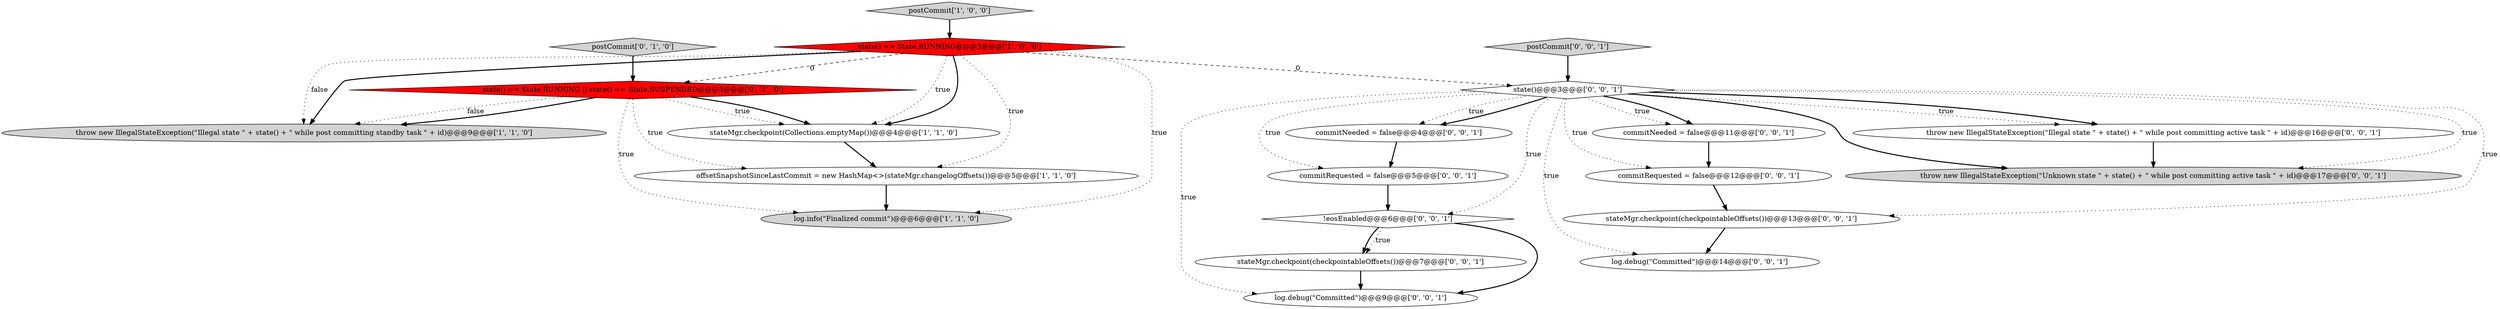 digraph {
5 [style = filled, label = "throw new IllegalStateException(\"Illegal state \" + state() + \" while post committing standby task \" + id)@@@9@@@['1', '1', '0']", fillcolor = lightgray, shape = ellipse image = "AAA0AAABBB1BBB"];
10 [style = filled, label = "commitRequested = false@@@12@@@['0', '0', '1']", fillcolor = white, shape = ellipse image = "AAA0AAABBB3BBB"];
3 [style = filled, label = "log.info(\"Finalized commit\")@@@6@@@['1', '1', '0']", fillcolor = lightgray, shape = ellipse image = "AAA0AAABBB1BBB"];
18 [style = filled, label = "log.debug(\"Committed\")@@@14@@@['0', '0', '1']", fillcolor = white, shape = ellipse image = "AAA0AAABBB3BBB"];
1 [style = filled, label = "offsetSnapshotSinceLastCommit = new HashMap<>(stateMgr.changelogOffsets())@@@5@@@['1', '1', '0']", fillcolor = white, shape = ellipse image = "AAA0AAABBB1BBB"];
16 [style = filled, label = "state()@@@3@@@['0', '0', '1']", fillcolor = white, shape = diamond image = "AAA0AAABBB3BBB"];
2 [style = filled, label = "postCommit['1', '0', '0']", fillcolor = lightgray, shape = diamond image = "AAA0AAABBB1BBB"];
4 [style = filled, label = "state() == State.RUNNING@@@3@@@['1', '0', '0']", fillcolor = red, shape = diamond image = "AAA1AAABBB1BBB"];
6 [style = filled, label = "postCommit['0', '1', '0']", fillcolor = lightgray, shape = diamond image = "AAA0AAABBB2BBB"];
13 [style = filled, label = "postCommit['0', '0', '1']", fillcolor = lightgray, shape = diamond image = "AAA0AAABBB3BBB"];
14 [style = filled, label = "stateMgr.checkpoint(checkpointableOffsets())@@@7@@@['0', '0', '1']", fillcolor = white, shape = ellipse image = "AAA0AAABBB3BBB"];
9 [style = filled, label = "commitRequested = false@@@5@@@['0', '0', '1']", fillcolor = white, shape = ellipse image = "AAA0AAABBB3BBB"];
8 [style = filled, label = "throw new IllegalStateException(\"Unknown state \" + state() + \" while post committing active task \" + id)@@@17@@@['0', '0', '1']", fillcolor = lightgray, shape = ellipse image = "AAA0AAABBB3BBB"];
20 [style = filled, label = "log.debug(\"Committed\")@@@9@@@['0', '0', '1']", fillcolor = white, shape = ellipse image = "AAA0AAABBB3BBB"];
19 [style = filled, label = "!eosEnabled@@@6@@@['0', '0', '1']", fillcolor = white, shape = diamond image = "AAA0AAABBB3BBB"];
15 [style = filled, label = "commitNeeded = false@@@11@@@['0', '0', '1']", fillcolor = white, shape = ellipse image = "AAA0AAABBB3BBB"];
12 [style = filled, label = "throw new IllegalStateException(\"Illegal state \" + state() + \" while post committing active task \" + id)@@@16@@@['0', '0', '1']", fillcolor = white, shape = ellipse image = "AAA0AAABBB3BBB"];
7 [style = filled, label = "state() == State.RUNNING || state() == State.SUSPENDED@@@3@@@['0', '1', '0']", fillcolor = red, shape = diamond image = "AAA1AAABBB2BBB"];
11 [style = filled, label = "stateMgr.checkpoint(checkpointableOffsets())@@@13@@@['0', '0', '1']", fillcolor = white, shape = ellipse image = "AAA0AAABBB3BBB"];
17 [style = filled, label = "commitNeeded = false@@@4@@@['0', '0', '1']", fillcolor = white, shape = ellipse image = "AAA0AAABBB3BBB"];
0 [style = filled, label = "stateMgr.checkpoint(Collections.emptyMap())@@@4@@@['1', '1', '0']", fillcolor = white, shape = ellipse image = "AAA0AAABBB1BBB"];
16->19 [style = dotted, label="true"];
16->8 [style = dotted, label="true"];
19->14 [style = dotted, label="true"];
16->15 [style = bold, label=""];
15->10 [style = bold, label=""];
16->9 [style = dotted, label="true"];
16->12 [style = dotted, label="true"];
4->16 [style = dashed, label="0"];
16->8 [style = bold, label=""];
4->1 [style = dotted, label="true"];
19->20 [style = bold, label=""];
17->9 [style = bold, label=""];
16->17 [style = dotted, label="true"];
4->0 [style = dotted, label="true"];
4->5 [style = dotted, label="false"];
1->3 [style = bold, label=""];
16->20 [style = dotted, label="true"];
7->0 [style = bold, label=""];
16->17 [style = bold, label=""];
7->0 [style = dotted, label="true"];
2->4 [style = bold, label=""];
16->10 [style = dotted, label="true"];
13->16 [style = bold, label=""];
11->18 [style = bold, label=""];
4->0 [style = bold, label=""];
7->5 [style = bold, label=""];
4->3 [style = dotted, label="true"];
19->14 [style = bold, label=""];
7->3 [style = dotted, label="true"];
4->7 [style = dashed, label="0"];
12->8 [style = bold, label=""];
0->1 [style = bold, label=""];
9->19 [style = bold, label=""];
7->5 [style = dotted, label="false"];
7->1 [style = dotted, label="true"];
6->7 [style = bold, label=""];
16->11 [style = dotted, label="true"];
4->5 [style = bold, label=""];
16->12 [style = bold, label=""];
14->20 [style = bold, label=""];
16->15 [style = dotted, label="true"];
10->11 [style = bold, label=""];
16->18 [style = dotted, label="true"];
}
